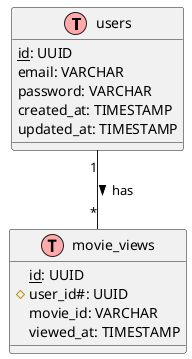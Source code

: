 @startuml ERD

!define table(x) class x << (T,#FFAAAA) >>
!define primary_key(x) <u>x</u>
!define foreign_key(x) #x#

' Entidades
table(users) {
  primary_key(id): UUID
  email: VARCHAR
  password: VARCHAR
  created_at: TIMESTAMP
  updated_at: TIMESTAMP
}

table(movie_views) {
  primary_key(id): UUID
  foreign_key(user_id): UUID
  movie_id: VARCHAR
  viewed_at: TIMESTAMP
}

' Relacionamentos
users "1" -- "*" movie_views : has >

@enduml 